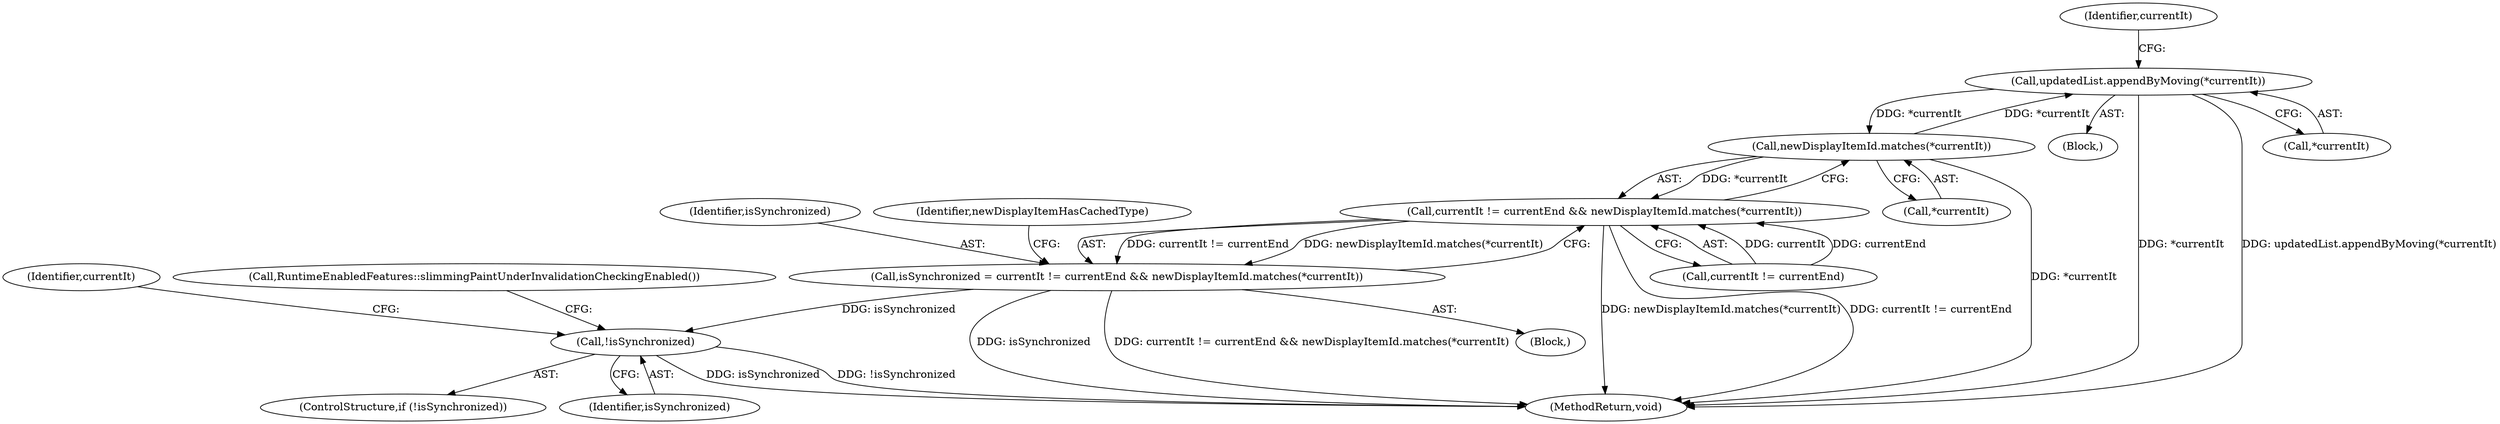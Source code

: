 digraph "0_Chrome_55136969558bd7d8b3456cd1447442a5425fd9df@API" {
"1000256" [label="(Call,updatedList.appendByMoving(*currentIt))"];
"1000206" [label="(Call,newDisplayItemId.matches(*currentIt))"];
"1000256" [label="(Call,updatedList.appendByMoving(*currentIt))"];
"1000202" [label="(Call,currentIt != currentEnd && newDisplayItemId.matches(*currentIt))"];
"1000200" [label="(Call,isSynchronized = currentIt != currentEnd && newDisplayItemId.matches(*currentIt))"];
"1000224" [label="(Call,!isSynchronized)"];
"1000200" [label="(Call,isSynchronized = currentIt != currentEnd && newDisplayItemId.matches(*currentIt))"];
"1000206" [label="(Call,newDisplayItemId.matches(*currentIt))"];
"1000255" [label="(Block,)"];
"1000202" [label="(Call,currentIt != currentEnd && newDisplayItemId.matches(*currentIt))"];
"1000201" [label="(Identifier,isSynchronized)"];
"1000207" [label="(Call,*currentIt)"];
"1000223" [label="(ControlStructure,if (!isSynchronized))"];
"1000322" [label="(MethodReturn,void)"];
"1000257" [label="(Call,*currentIt)"];
"1000210" [label="(Identifier,newDisplayItemHasCachedType)"];
"1000225" [label="(Identifier,isSynchronized)"];
"1000203" [label="(Call,currentIt != currentEnd)"];
"1000224" [label="(Call,!isSynchronized)"];
"1000181" [label="(Block,)"];
"1000228" [label="(Identifier,currentIt)"];
"1000244" [label="(Call,RuntimeEnabledFeatures::slimmingPaintUnderInvalidationCheckingEnabled())"];
"1000260" [label="(Identifier,currentIt)"];
"1000256" [label="(Call,updatedList.appendByMoving(*currentIt))"];
"1000256" -> "1000255"  [label="AST: "];
"1000256" -> "1000257"  [label="CFG: "];
"1000257" -> "1000256"  [label="AST: "];
"1000260" -> "1000256"  [label="CFG: "];
"1000256" -> "1000322"  [label="DDG: *currentIt"];
"1000256" -> "1000322"  [label="DDG: updatedList.appendByMoving(*currentIt)"];
"1000256" -> "1000206"  [label="DDG: *currentIt"];
"1000206" -> "1000256"  [label="DDG: *currentIt"];
"1000206" -> "1000202"  [label="AST: "];
"1000206" -> "1000207"  [label="CFG: "];
"1000207" -> "1000206"  [label="AST: "];
"1000202" -> "1000206"  [label="CFG: "];
"1000206" -> "1000322"  [label="DDG: *currentIt"];
"1000206" -> "1000202"  [label="DDG: *currentIt"];
"1000202" -> "1000200"  [label="AST: "];
"1000202" -> "1000203"  [label="CFG: "];
"1000203" -> "1000202"  [label="AST: "];
"1000200" -> "1000202"  [label="CFG: "];
"1000202" -> "1000322"  [label="DDG: newDisplayItemId.matches(*currentIt)"];
"1000202" -> "1000322"  [label="DDG: currentIt != currentEnd"];
"1000202" -> "1000200"  [label="DDG: currentIt != currentEnd"];
"1000202" -> "1000200"  [label="DDG: newDisplayItemId.matches(*currentIt)"];
"1000203" -> "1000202"  [label="DDG: currentIt"];
"1000203" -> "1000202"  [label="DDG: currentEnd"];
"1000200" -> "1000181"  [label="AST: "];
"1000201" -> "1000200"  [label="AST: "];
"1000210" -> "1000200"  [label="CFG: "];
"1000200" -> "1000322"  [label="DDG: isSynchronized"];
"1000200" -> "1000322"  [label="DDG: currentIt != currentEnd && newDisplayItemId.matches(*currentIt)"];
"1000200" -> "1000224"  [label="DDG: isSynchronized"];
"1000224" -> "1000223"  [label="AST: "];
"1000224" -> "1000225"  [label="CFG: "];
"1000225" -> "1000224"  [label="AST: "];
"1000228" -> "1000224"  [label="CFG: "];
"1000244" -> "1000224"  [label="CFG: "];
"1000224" -> "1000322"  [label="DDG: isSynchronized"];
"1000224" -> "1000322"  [label="DDG: !isSynchronized"];
}
